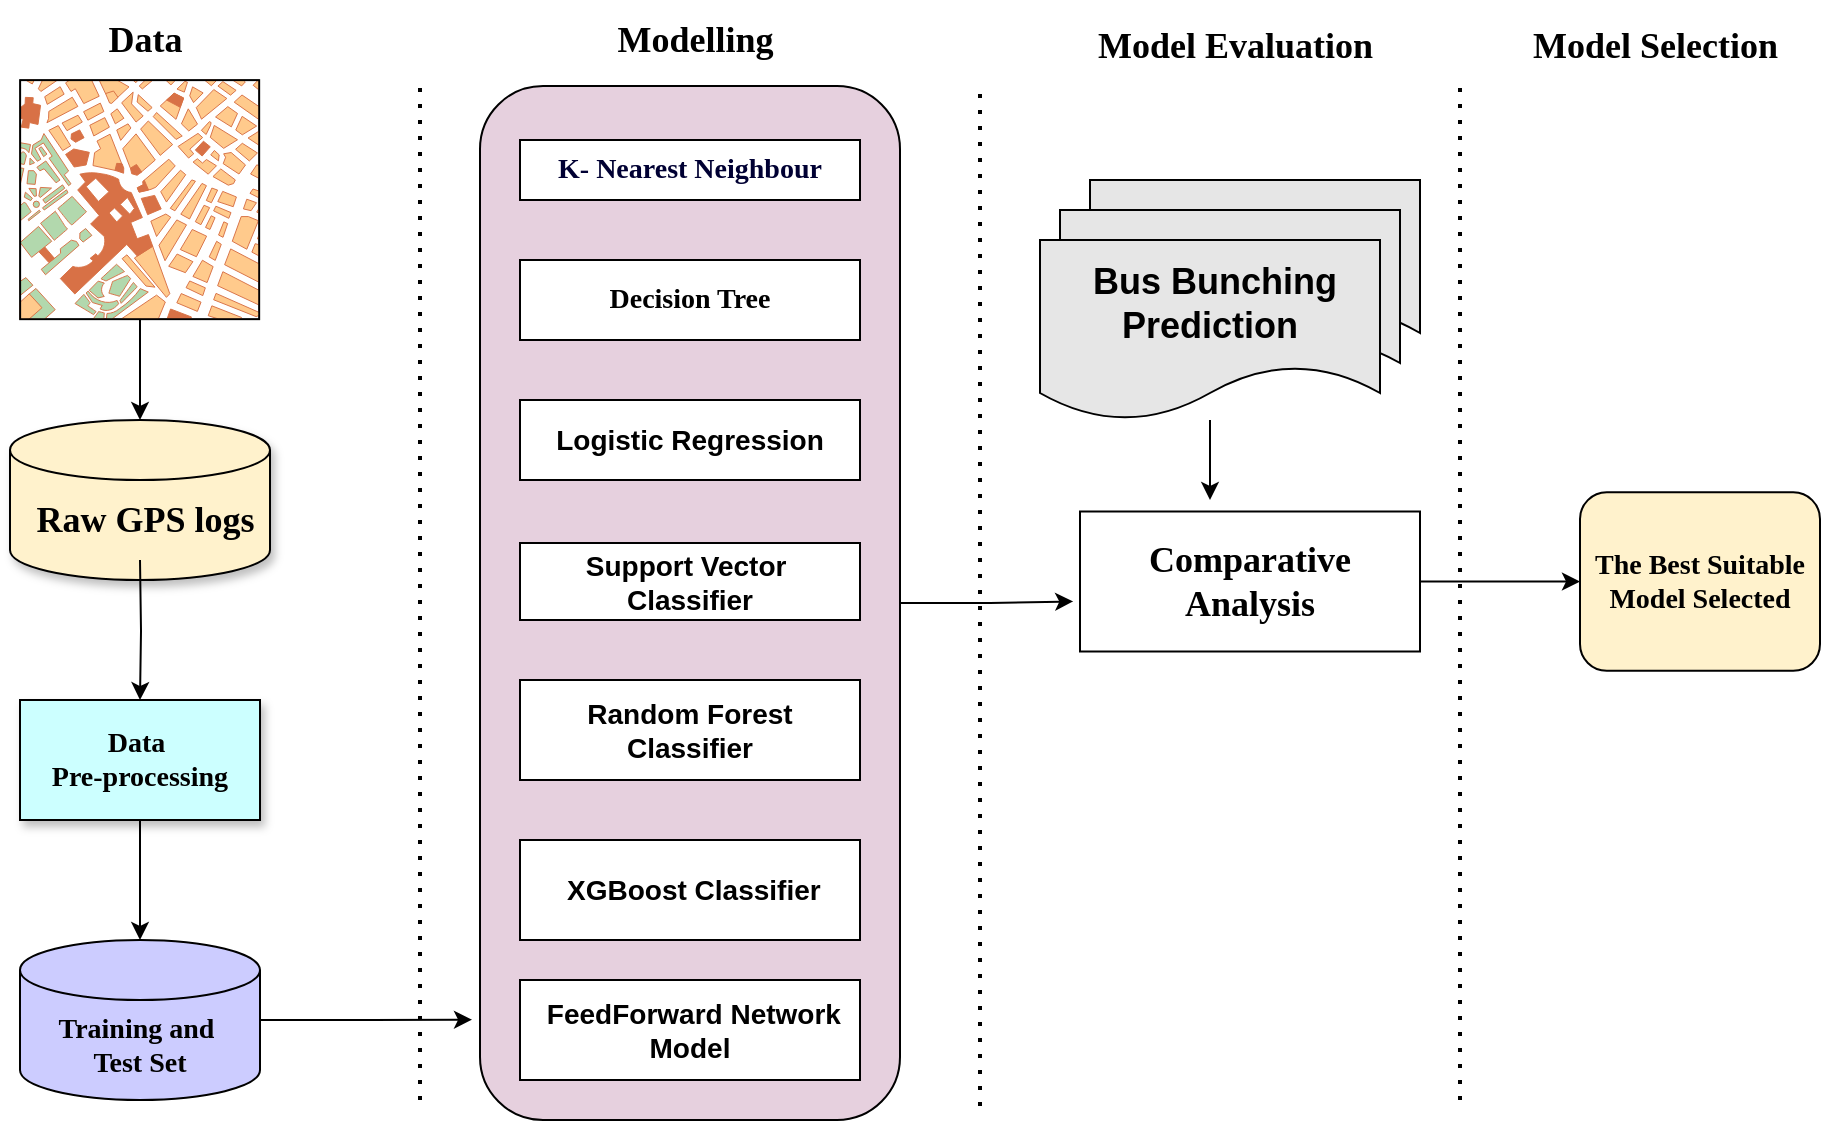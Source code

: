 <mxfile version="24.3.1" type="github">
  <diagram name="Page-1" id="dWGB697axDDO42A998fh">
    <mxGraphModel dx="1880" dy="778" grid="1" gridSize="10" guides="1" tooltips="1" connect="1" arrows="1" fold="1" page="1" pageScale="1" pageWidth="850" pageHeight="1100" math="0" shadow="0">
      <root>
        <mxCell id="0" />
        <mxCell id="1" parent="0" />
        <object label="&lt;font style=&quot;font-size: 14px;&quot; data-sider-select-id=&quot;f0aeece9-c9f1-42d2-b153-bde047444f64&quot; face=&quot;Times New Roman&quot;&gt;&lt;b style=&quot;&quot; data-sider-select-id=&quot;0e5ebacd-89b2-425b-83a0-d9d86da7854b&quot;&gt;Data&amp;nbsp;&lt;/b&gt;&lt;/font&gt;&lt;div&gt;&lt;font style=&quot;font-size: 14px;&quot; data-sider-select-id=&quot;f0aeece9-c9f1-42d2-b153-bde047444f64&quot; face=&quot;Times New Roman&quot;&gt;&lt;b style=&quot;&quot; data-sider-select-id=&quot;0e5ebacd-89b2-425b-83a0-d9d86da7854b&quot;&gt;Pre-processing&lt;/b&gt;&lt;/font&gt;&lt;/div&gt;" hii="" id="OYi4TdOpJmQgkF10jcRI-13">
          <mxCell style="rounded=1;whiteSpace=wrap;html=1;arcSize=0;fillColor=#CCFFFF;strokeColor=#000000;shadow=1;" vertex="1" parent="1">
            <mxGeometry x="80" y="350" width="120" height="60" as="geometry" />
          </mxCell>
        </object>
        <mxCell id="OYi4TdOpJmQgkF10jcRI-5" style="edgeStyle=orthogonalEdgeStyle;rounded=0;orthogonalLoop=1;jettySize=auto;html=1;" edge="1" parent="1" source="OYi4TdOpJmQgkF10jcRI-1" target="OYi4TdOpJmQgkF10jcRI-4">
          <mxGeometry relative="1" as="geometry" />
        </mxCell>
        <mxCell id="OYi4TdOpJmQgkF10jcRI-1" value="" style="verticalLabelPosition=bottom;shadow=0;dashed=0;align=center;html=1;verticalAlign=top;strokeWidth=1;shape=mxgraph.mockup.misc.map;" vertex="1" parent="1">
          <mxGeometry x="80" y="40" width="120" height="120" as="geometry" />
        </mxCell>
        <mxCell id="OYi4TdOpJmQgkF10jcRI-4" value="" style="shape=cylinder3;whiteSpace=wrap;html=1;boundedLbl=1;backgroundOutline=1;size=15;strokeColor=#000000;fillColor=#FFF2CC;shadow=1;" vertex="1" parent="1">
          <mxGeometry x="75" y="210" width="130" height="80" as="geometry" />
        </mxCell>
        <mxCell id="OYi4TdOpJmQgkF10jcRI-14" style="edgeStyle=orthogonalEdgeStyle;rounded=0;orthogonalLoop=1;jettySize=auto;html=1;" edge="1" parent="1" target="OYi4TdOpJmQgkF10jcRI-13">
          <mxGeometry relative="1" as="geometry">
            <mxPoint x="140" y="280" as="sourcePoint" />
          </mxGeometry>
        </mxCell>
        <mxCell id="OYi4TdOpJmQgkF10jcRI-9" value="&lt;font style=&quot;font-size: 18px;&quot; data-sider-select-id=&quot;06e7cbaa-cd66-4c10-8a75-33a2f8e5799c&quot; face=&quot;Times New Roman&quot;&gt;&lt;b data-sider-select-id=&quot;8e00bdd2-6bce-48a5-93ed-ec726ae18da7&quot;&gt;&amp;nbsp;Data&lt;/b&gt;&lt;/font&gt;" style="text;html=1;align=center;verticalAlign=middle;resizable=0;points=[];autosize=1;strokeColor=none;fillColor=none;" vertex="1" parent="1">
          <mxGeometry x="105" width="70" height="40" as="geometry" />
        </mxCell>
        <mxCell id="OYi4TdOpJmQgkF10jcRI-16" style="edgeStyle=orthogonalEdgeStyle;rounded=0;orthogonalLoop=1;jettySize=auto;html=1;" edge="1" parent="1" source="OYi4TdOpJmQgkF10jcRI-13" target="OYi4TdOpJmQgkF10jcRI-15">
          <mxGeometry relative="1" as="geometry" />
        </mxCell>
        <mxCell id="OYi4TdOpJmQgkF10jcRI-15" value="&lt;b data-sider-select-id=&quot;471a7e45-63d2-418a-8a50-99a7c63bbdd1&quot;&gt;&lt;font style=&quot;font-size: 14px;&quot; data-sider-select-id=&quot;484702d5-0e9e-4117-8637-a1f8310f32e6&quot; face=&quot;Times New Roman&quot;&gt;Training and&amp;nbsp;&lt;/font&gt;&lt;/b&gt;&lt;div&gt;&lt;b data-sider-select-id=&quot;471a7e45-63d2-418a-8a50-99a7c63bbdd1&quot;&gt;&lt;font style=&quot;font-size: 14px;&quot; data-sider-select-id=&quot;484702d5-0e9e-4117-8637-a1f8310f32e6&quot; face=&quot;Times New Roman&quot;&gt;Test Set&lt;/font&gt;&lt;/b&gt;&lt;/div&gt;" style="shape=cylinder3;whiteSpace=wrap;html=1;boundedLbl=1;backgroundOutline=1;size=15;fillColor=#CCCCFF;strokeColor=#000000;" vertex="1" parent="1">
          <mxGeometry x="80" y="470" width="120" height="80" as="geometry" />
        </mxCell>
        <mxCell id="OYi4TdOpJmQgkF10jcRI-17" value="&lt;font style=&quot;font-size: 18px;&quot; data-sider-select-id=&quot;3653fa04-61c8-4111-a3c5-5ee79dd6c42f&quot; face=&quot;Times New Roman&quot;&gt;&lt;b style=&quot;&quot; data-sider-select-id=&quot;2b22ff3f-645c-4fe1-b2ec-502c9f51d3ab&quot;&gt;&amp;nbsp;Raw GPS logs&lt;/b&gt;&lt;/font&gt;" style="text;html=1;align=center;verticalAlign=middle;resizable=0;points=[];autosize=1;strokeColor=none;fillColor=none;" vertex="1" parent="1">
          <mxGeometry x="70" y="240" width="140" height="40" as="geometry" />
        </mxCell>
        <mxCell id="OYi4TdOpJmQgkF10jcRI-18" value="" style="endArrow=none;dashed=1;html=1;dashPattern=1 3;strokeWidth=2;rounded=0;" edge="1" parent="1">
          <mxGeometry width="50" height="50" relative="1" as="geometry">
            <mxPoint x="280" y="550" as="sourcePoint" />
            <mxPoint x="280" y="40" as="targetPoint" />
            <Array as="points">
              <mxPoint x="280" y="320" />
            </Array>
          </mxGeometry>
        </mxCell>
        <mxCell id="OYi4TdOpJmQgkF10jcRI-19" value="&lt;font style=&quot;font-size: 18px;&quot; data-sider-select-id=&quot;e1d1084f-4cab-4c56-bc3c-56cd0fa70114&quot; face=&quot;Times New Roman&quot;&gt;&lt;span style=&quot;&quot; data-sider-select-id=&quot;dd747913-a276-42d3-9d97-92205e6d993e&quot;&gt;&lt;b style=&quot;&quot; data-sider-select-id=&quot;9e0372af-c833-4832-82ab-0b961cf40901&quot;&gt;&amp;nbsp;Modelling&lt;/b&gt;&lt;/span&gt;&lt;/font&gt;" style="text;html=1;align=center;verticalAlign=middle;resizable=0;points=[];autosize=1;strokeColor=none;fillColor=none;" vertex="1" parent="1">
          <mxGeometry x="360" width="110" height="40" as="geometry" />
        </mxCell>
        <mxCell id="OYi4TdOpJmQgkF10jcRI-20" value="" style="rounded=1;whiteSpace=wrap;html=1;fillColor=#E6D0DE;" vertex="1" parent="1">
          <mxGeometry x="310" y="43" width="210" height="517" as="geometry" />
        </mxCell>
        <mxCell id="OYi4TdOpJmQgkF10jcRI-21" value="&lt;b data-sider-select-id=&quot;a8dcfccb-403e-485f-9341-a59fbe95a408&quot;&gt;&lt;font color=&quot;#000033&quot; style=&quot;font-size: 14px;&quot; data-sider-select-id=&quot;7c33dce6-0d01-48e9-878f-43b3bad257c6&quot; face=&quot;Times New Roman&quot;&gt;K- Nearest Neighbour&lt;/font&gt;&lt;/b&gt;" style="rounded=0;whiteSpace=wrap;html=1;" vertex="1" parent="1">
          <mxGeometry x="330" y="70" width="170" height="30" as="geometry" />
        </mxCell>
        <mxCell id="OYi4TdOpJmQgkF10jcRI-22" value="&lt;b data-sider-select-id=&quot;70355bdd-cbb5-43cc-9efd-bb265da3fdce&quot;&gt;&lt;font style=&quot;font-size: 14px;&quot; data-sider-select-id=&quot;e4a5d693-2dac-483d-ae5e-e788768f2aa2&quot; face=&quot;Times New Roman&quot;&gt;Decision Tree&lt;/font&gt;&lt;/b&gt;" style="rounded=0;whiteSpace=wrap;html=1;" vertex="1" parent="1">
          <mxGeometry x="330" y="130" width="170" height="40" as="geometry" />
        </mxCell>
        <mxCell id="OYi4TdOpJmQgkF10jcRI-23" value="&lt;font data-sider-select-id=&quot;f7a6d6e6-8134-4e36-b8a4-714a6d48ce9d&quot; style=&quot;font-size: 14px;&quot;&gt;&lt;b data-sider-select-id=&quot;a85c1219-cde8-4d6b-9f7a-23f00d73245f&quot;&gt;Logistic Regression&lt;/b&gt;&lt;/font&gt;" style="rounded=0;whiteSpace=wrap;html=1;" vertex="1" parent="1">
          <mxGeometry x="330" y="200" width="170" height="40" as="geometry" />
        </mxCell>
        <mxCell id="OYi4TdOpJmQgkF10jcRI-24" value="&lt;b data-sider-select-id=&quot;740ffde9-ef1c-4a96-8b34-d59421f819bc&quot;&gt;&lt;font data-sider-select-id=&quot;a9bf6506-8c28-422d-979f-e296ecf211bc&quot; style=&quot;font-size: 14px;&quot;&gt;Support Vector&amp;nbsp;&lt;/font&gt;&lt;/b&gt;&lt;div&gt;&lt;b data-sider-select-id=&quot;740ffde9-ef1c-4a96-8b34-d59421f819bc&quot;&gt;&lt;font data-sider-select-id=&quot;a9bf6506-8c28-422d-979f-e296ecf211bc&quot; style=&quot;font-size: 14px;&quot;&gt;Classifier&lt;/font&gt;&lt;/b&gt;&lt;/div&gt;" style="rounded=0;whiteSpace=wrap;html=1;" vertex="1" parent="1">
          <mxGeometry x="330" y="271.5" width="170" height="38.5" as="geometry" />
        </mxCell>
        <mxCell id="OYi4TdOpJmQgkF10jcRI-25" value="&lt;font data-sider-select-id=&quot;46e54aea-08cc-47e4-bb99-450724c05685&quot; style=&quot;font-size: 14px;&quot;&gt;&lt;b data-sider-select-id=&quot;1f8fb812-7eee-4fad-9f92-fd5696334f47&quot;&gt;Random Forest Classifier&lt;/b&gt;&lt;/font&gt;" style="rounded=0;whiteSpace=wrap;html=1;" vertex="1" parent="1">
          <mxGeometry x="330" y="340" width="170" height="50" as="geometry" />
        </mxCell>
        <mxCell id="OYi4TdOpJmQgkF10jcRI-26" value="&lt;span style=&quot;font-size: 14px;&quot;&gt;&lt;b data-sider-select-id=&quot;ee5a2522-29ff-4708-9652-9ed9bf41a92b&quot;&gt;&amp;nbsp;XGBoost Classifier&lt;/b&gt;&lt;/span&gt;" style="rounded=0;whiteSpace=wrap;html=1;" vertex="1" parent="1">
          <mxGeometry x="330" y="420" width="170" height="50" as="geometry" />
        </mxCell>
        <mxCell id="OYi4TdOpJmQgkF10jcRI-27" value="&lt;span style=&quot;font-size: 14px;&quot;&gt;&lt;b&gt;&amp;nbsp;FeedForward Network Model&lt;/b&gt;&lt;/span&gt;" style="rounded=0;whiteSpace=wrap;html=1;" vertex="1" parent="1">
          <mxGeometry x="330" y="490" width="170" height="50" as="geometry" />
        </mxCell>
        <mxCell id="OYi4TdOpJmQgkF10jcRI-28" style="edgeStyle=orthogonalEdgeStyle;rounded=0;orthogonalLoop=1;jettySize=auto;html=1;entryX=-0.019;entryY=0.903;entryDx=0;entryDy=0;entryPerimeter=0;" edge="1" parent="1" source="OYi4TdOpJmQgkF10jcRI-15" target="OYi4TdOpJmQgkF10jcRI-20">
          <mxGeometry relative="1" as="geometry" />
        </mxCell>
        <mxCell id="OYi4TdOpJmQgkF10jcRI-29" value="" style="endArrow=none;dashed=1;html=1;dashPattern=1 3;strokeWidth=2;rounded=0;" edge="1" parent="1">
          <mxGeometry width="50" height="50" relative="1" as="geometry">
            <mxPoint x="560" y="553" as="sourcePoint" />
            <mxPoint x="560" y="43" as="targetPoint" />
          </mxGeometry>
        </mxCell>
        <mxCell id="OYi4TdOpJmQgkF10jcRI-30" value="&lt;font style=&quot;font-size: 18px;&quot; data-sider-select-id=&quot;6c350ddc-afe4-46e9-ab42-0ccba992eeb8&quot; face=&quot;Times New Roman&quot;&gt;&lt;b data-sider-select-id=&quot;47489574-41a3-438f-a190-e82f42de5656&quot;&gt;&amp;nbsp;Model Evaluation&lt;/b&gt;&lt;/font&gt;" style="text;html=1;align=center;verticalAlign=middle;resizable=0;points=[];autosize=1;strokeColor=none;fillColor=none;" vertex="1" parent="1">
          <mxGeometry x="600" y="3" width="170" height="40" as="geometry" />
        </mxCell>
        <mxCell id="OYi4TdOpJmQgkF10jcRI-40" style="edgeStyle=orthogonalEdgeStyle;rounded=0;orthogonalLoop=1;jettySize=auto;html=1;entryX=0;entryY=0.5;entryDx=0;entryDy=0;" edge="1" parent="1" source="OYi4TdOpJmQgkF10jcRI-31" target="OYi4TdOpJmQgkF10jcRI-39">
          <mxGeometry relative="1" as="geometry" />
        </mxCell>
        <mxCell id="OYi4TdOpJmQgkF10jcRI-31" value="&lt;font style=&quot;font-size: 18px;&quot; data-sider-select-id=&quot;ecdda0e7-2dd8-43c3-8cbc-0f754f58ee92&quot; face=&quot;Times New Roman&quot;&gt;&lt;b style=&quot;&quot; data-sider-select-id=&quot;505e8306-d5c4-4455-aa7d-e98a76b057a1&quot;&gt;Comparative Analysis&lt;/b&gt;&lt;/font&gt;" style="rounded=0;whiteSpace=wrap;html=1;" vertex="1" parent="1">
          <mxGeometry x="610" y="255.75" width="170" height="70" as="geometry" />
        </mxCell>
        <mxCell id="OYi4TdOpJmQgkF10jcRI-32" style="edgeStyle=orthogonalEdgeStyle;rounded=0;orthogonalLoop=1;jettySize=auto;html=1;entryX=-0.02;entryY=0.642;entryDx=0;entryDy=0;entryPerimeter=0;" edge="1" parent="1" source="OYi4TdOpJmQgkF10jcRI-20" target="OYi4TdOpJmQgkF10jcRI-31">
          <mxGeometry relative="1" as="geometry" />
        </mxCell>
        <mxCell id="OYi4TdOpJmQgkF10jcRI-33" value="" style="shape=document;whiteSpace=wrap;html=1;boundedLbl=1;fillColor=#E6E6E6;" vertex="1" parent="1">
          <mxGeometry x="615" y="90" width="165" height="90" as="geometry" />
        </mxCell>
        <mxCell id="OYi4TdOpJmQgkF10jcRI-34" value="" style="shape=document;whiteSpace=wrap;html=1;boundedLbl=1;fillColor=#E6E6E6;" vertex="1" parent="1">
          <mxGeometry x="600" y="105" width="170" height="90" as="geometry" />
        </mxCell>
        <mxCell id="OYi4TdOpJmQgkF10jcRI-38" style="edgeStyle=orthogonalEdgeStyle;rounded=0;orthogonalLoop=1;jettySize=auto;html=1;" edge="1" parent="1" source="OYi4TdOpJmQgkF10jcRI-35">
          <mxGeometry relative="1" as="geometry">
            <mxPoint x="675" y="250" as="targetPoint" />
          </mxGeometry>
        </mxCell>
        <mxCell id="OYi4TdOpJmQgkF10jcRI-35" value="&lt;b style=&quot;&quot; data-sider-select-id=&quot;393145b8-59a2-4f88-95c1-848f9f797d40&quot;&gt;&lt;font data-sider-select-id=&quot;6c36bbf4-5016-4f07-b029-8bb953c44cdf&quot; style=&quot;font-size: 18px;&quot;&gt;&amp;nbsp;Bus Bunching Prediction&lt;/font&gt;&lt;/b&gt;" style="shape=document;whiteSpace=wrap;html=1;boundedLbl=1;fillColor=#E6E6E6;" vertex="1" parent="1">
          <mxGeometry x="590" y="120" width="170" height="90" as="geometry" />
        </mxCell>
        <mxCell id="OYi4TdOpJmQgkF10jcRI-36" value="" style="endArrow=none;dashed=1;html=1;dashPattern=1 3;strokeWidth=2;rounded=0;" edge="1" parent="1">
          <mxGeometry width="50" height="50" relative="1" as="geometry">
            <mxPoint x="800" y="550" as="sourcePoint" />
            <mxPoint x="800" y="40" as="targetPoint" />
          </mxGeometry>
        </mxCell>
        <mxCell id="OYi4TdOpJmQgkF10jcRI-37" value="&lt;b data-sider-select-id=&quot;f54f3ace-d3b1-41b4-8aef-b765833f6a2d&quot;&gt;&lt;font face=&quot;Times New Roman&quot; data-sider-select-id=&quot;9a53eded-9257-438a-a71e-e4bc5987f28c&quot; style=&quot;font-size: 18px;&quot;&gt;&amp;nbsp;Model Selection&lt;/font&gt;&lt;/b&gt;" style="text;html=1;align=center;verticalAlign=middle;resizable=0;points=[];autosize=1;strokeColor=none;fillColor=none;" vertex="1" parent="1">
          <mxGeometry x="820" y="3" width="150" height="40" as="geometry" />
        </mxCell>
        <mxCell id="OYi4TdOpJmQgkF10jcRI-39" value="&lt;font style=&quot;font-size: 14px;&quot; data-sider-select-id=&quot;0b9a09ce-a5a0-40d6-bb09-20353715cd8b&quot; face=&quot;Times New Roman&quot;&gt;&lt;b data-sider-select-id=&quot;13d25e98-f992-46c1-8c09-9e48e0daab2f&quot;&gt;The Best Suitable Model Selected&lt;/b&gt;&lt;/font&gt;" style="rounded=1;whiteSpace=wrap;html=1;fillColor=#FFF2CC;" vertex="1" parent="1">
          <mxGeometry x="860" y="246.13" width="120" height="89.25" as="geometry" />
        </mxCell>
        <mxCell id="OYi4TdOpJmQgkF10jcRI-41" value="" style="shape=image;html=1;verticalAlign=top;verticalLabelPosition=bottom;labelBackgroundColor=#ffffff;imageAspect=0;aspect=fixed;image=https://cdn1.iconfinder.com/data/icons/CrystalClear/128x128/actions/button_ok.png" vertex="1" parent="1">
          <mxGeometry x="896.93" y="200" width="46.13" height="46.13" as="geometry" />
        </mxCell>
      </root>
    </mxGraphModel>
  </diagram>
</mxfile>
